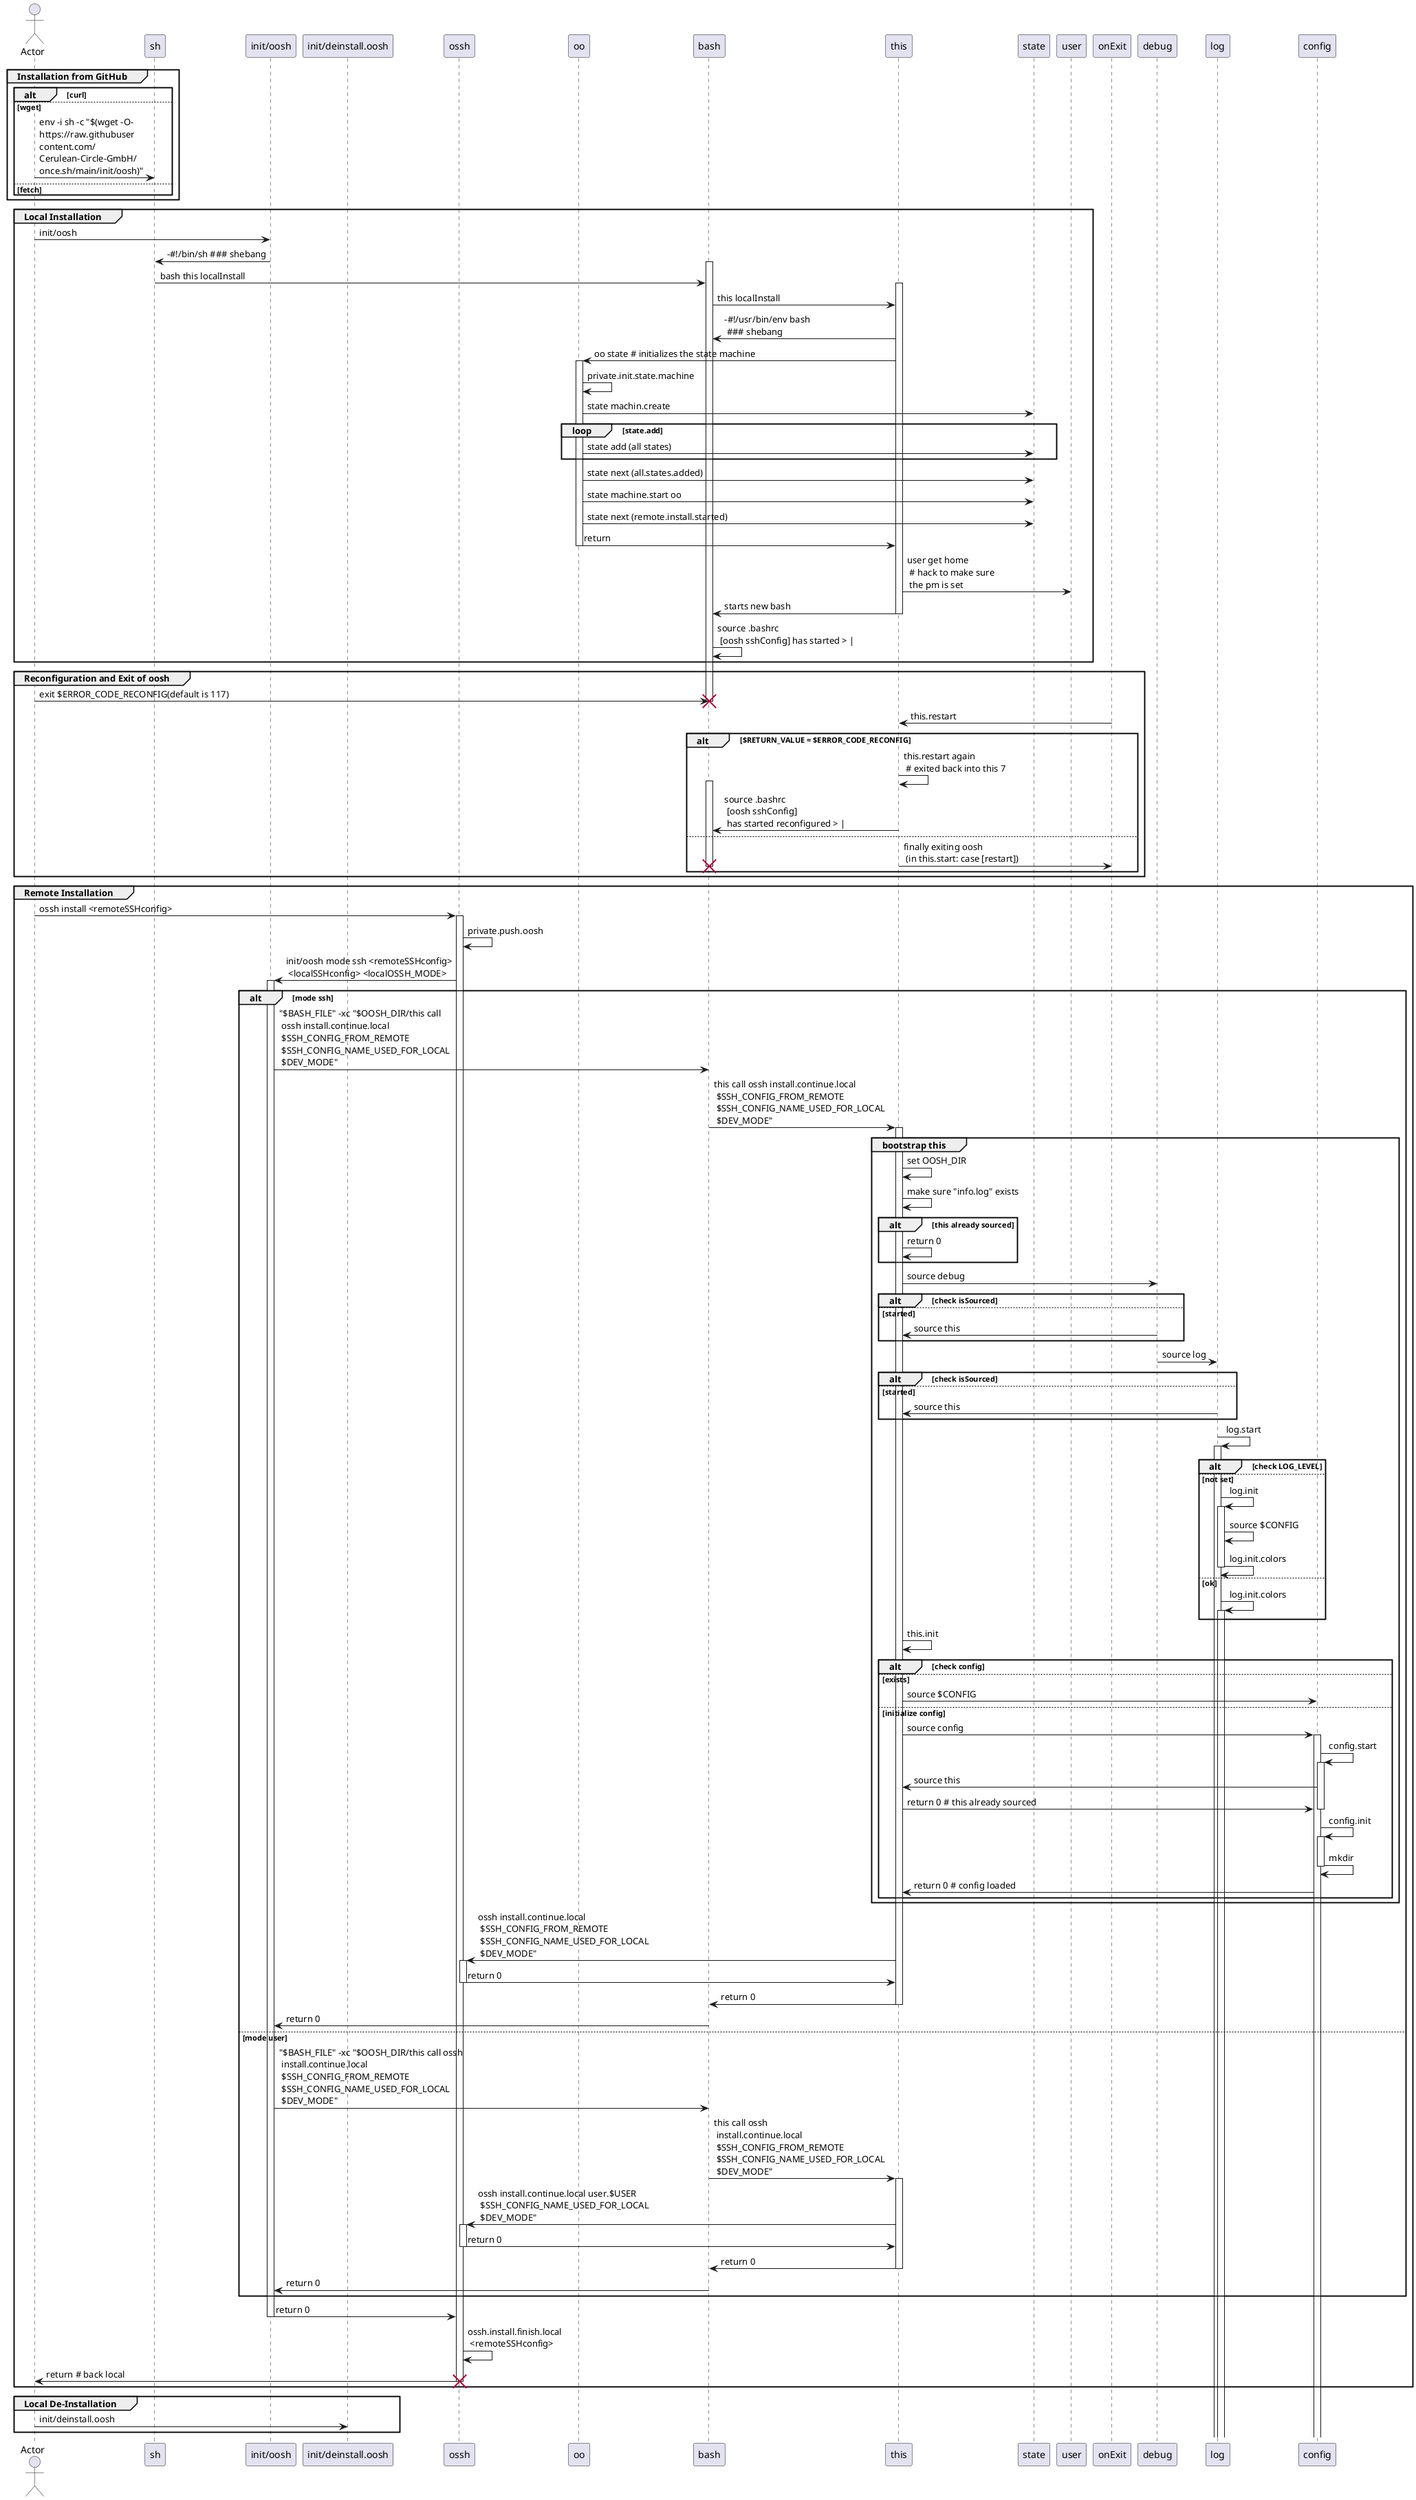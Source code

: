 @startuml
actor Actor as a
participant sh
participant "init/oosh" as oosh 
participant "init/deinstall.oosh" as deinstall.oosh 
participant ossh
participant oo
participant bash
participant this

group Installation from GitHub
    alt curl
    else wget
        a -> sh: env -i sh -c "$(wget -O- \nhttps://raw.githubuser\ncontent.com/\nCerulean-Circle-GmbH/\nonce.sh/main/init/oosh)"
    else fetch
    end
end
group Local Installation
    a -> oosh: init/oosh
    oosh -> sh: -#!/bin/sh ### shebang
    activate bash
    sh -> bash: bash this localInstall
    activate this
    bash -> this: this localInstall
    this -> bash: -#!/usr/bin/env bash \n ### shebang
    this -> oo: oo state # initializes the state machine
    activate oo
    oo -> oo: private.init.state.machine
    oo -> state: state machin.create  
    loop state.add 
        oo -> state: state add (all states)  
    end
    oo -> state: state next (all.states.added)
    oo -> state: state machine.start oo
    oo -> state: state next (remote.install.started)
    oo -> this: return
    deactivate oo

    this -> user: user get home \n # hack to make sure \n the pm is set
    this -> bash: starts new bash
    deactivate this

    bash -> bash: source .bashrc \n [oosh sshConfig] has started > |

end
group Reconfiguration and Exit of oosh
    a -> bash: exit $ERROR_CODE_RECONFIG(default is 117)
    destroy bash
    onExit -> this: this.restart
    alt $RETURN_VALUE = $ERROR_CODE_RECONFIG
        this -> this: this.restart again \n # exited back into this 7
        activate bash
        this -> bash: source .bashrc \n [oosh sshConfig] \n has started reconfigured > |
    else
        this -> onExit: finally exiting oosh \n (in this.start: case [restart])
        destroy bash
    end
end
group Remote Installation

    a -> ossh: ossh install <remoteSSHconfig> 
    activate ossh
    ossh -> ossh: private.push.oosh
    ossh -> oosh: init/oosh mode ssh <remoteSSHconfig> \n <localSSHconfig> <localOSSH_MODE>


    alt mode ssh
        activate oosh
        oosh -> bash: "$BASH_FILE" -xc "$OOSH_DIR/this call \n ossh install.continue.local \n $SSH_CONFIG_FROM_REMOTE \n $SSH_CONFIG_NAME_USED_FOR_LOCAL \n $DEV_MODE"
        bash -> this: this call ossh install.continue.local \n $SSH_CONFIG_FROM_REMOTE \n $SSH_CONFIG_NAME_USED_FOR_LOCAL \n $DEV_MODE"
        activate this
        group bootstrap this
            this -> this: set OOSH_DIR
            this -> this: make sure "info.log" exists
            alt this already sourced
                this -> this: return 0
            end
            this -> debug: source debug
            alt check isSourced
            else started
                debug -> this: source this
            end
            debug -> log: source log
            alt check isSourced
            else started
                log -> this: source this
            end
            log -> log: log.start
            alt check LOG_LEVEL
                activate log
            else not set
                log -> log: log.init
                    activate log
                    log -> log: source $CONFIG
                    log -> log: log.init.colors
                    deactivate log
            else ok
                log -> log: log.init.colors
                    activate log
            end

            this -> this: this.init
            alt check config
            else exists
                this -> config: source $CONFIG
            else initialize config
                this -> config: source config
                activate config
                config -> config: config.start
                    activate config
                    config -> this: source this
                    this -> config: return 0 # this already sourced
                    deactivate config
                    
                    config -> config: config.init
                    activate config
                    config -> config: mkdir
                deactivate config
                config -> this: return 0 # config loaded
            end


        end        
        this -> ossh: ossh install.continue.local \n $SSH_CONFIG_FROM_REMOTE \n $SSH_CONFIG_NAME_USED_FOR_LOCAL \n $DEV_MODE"
        activate ossh
        ossh -> this: return 0
        deactivate ossh
        this -> bash: return 0
        deactivate this
        bash -> oosh: return 0

    else mode user
        oosh -> bash: "$BASH_FILE" -xc "$OOSH_DIR/this call ossh \n install.continue.local \n $SSH_CONFIG_FROM_REMOTE \n $SSH_CONFIG_NAME_USED_FOR_LOCAL \n $DEV_MODE"
        bash -> this: this call ossh \n install.continue.local \n $SSH_CONFIG_FROM_REMOTE \n $SSH_CONFIG_NAME_USED_FOR_LOCAL \n $DEV_MODE"
        activate this
        this -> ossh: ossh install.continue.local user.$USER \n $SSH_CONFIG_NAME_USED_FOR_LOCAL \n $DEV_MODE"
        activate ossh
        ossh -> this: return 0
        deactivate ossh
        this -> bash: return 0
        deactivate this
        bash -> oosh: return 0
    end
    oosh -> ossh: return 0
    deactivate oosh

    ossh -> ossh: ossh.install.finish.local \n <remoteSSHconfig>
    ossh -> a: return # back local
    destroy ossh
end

group Local De-Installation
    a -> deinstall.oosh: init/deinstall.oosh
end
@enduml